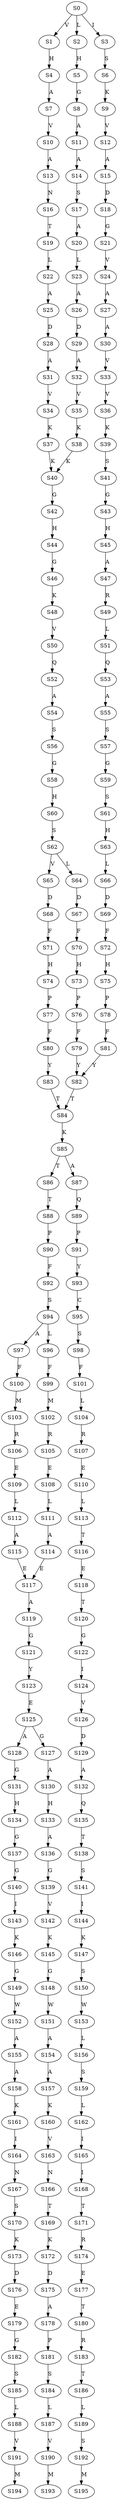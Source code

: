 strict digraph  {
	S0 -> S1 [ label = V ];
	S0 -> S2 [ label = L ];
	S0 -> S3 [ label = I ];
	S1 -> S4 [ label = H ];
	S2 -> S5 [ label = H ];
	S3 -> S6 [ label = S ];
	S4 -> S7 [ label = A ];
	S5 -> S8 [ label = G ];
	S6 -> S9 [ label = K ];
	S7 -> S10 [ label = V ];
	S8 -> S11 [ label = A ];
	S9 -> S12 [ label = V ];
	S10 -> S13 [ label = A ];
	S11 -> S14 [ label = A ];
	S12 -> S15 [ label = A ];
	S13 -> S16 [ label = N ];
	S14 -> S17 [ label = S ];
	S15 -> S18 [ label = D ];
	S16 -> S19 [ label = T ];
	S17 -> S20 [ label = A ];
	S18 -> S21 [ label = G ];
	S19 -> S22 [ label = L ];
	S20 -> S23 [ label = L ];
	S21 -> S24 [ label = V ];
	S22 -> S25 [ label = A ];
	S23 -> S26 [ label = A ];
	S24 -> S27 [ label = A ];
	S25 -> S28 [ label = D ];
	S26 -> S29 [ label = D ];
	S27 -> S30 [ label = A ];
	S28 -> S31 [ label = A ];
	S29 -> S32 [ label = A ];
	S30 -> S33 [ label = V ];
	S31 -> S34 [ label = V ];
	S32 -> S35 [ label = V ];
	S33 -> S36 [ label = V ];
	S34 -> S37 [ label = K ];
	S35 -> S38 [ label = K ];
	S36 -> S39 [ label = K ];
	S37 -> S40 [ label = K ];
	S38 -> S40 [ label = K ];
	S39 -> S41 [ label = S ];
	S40 -> S42 [ label = G ];
	S41 -> S43 [ label = G ];
	S42 -> S44 [ label = H ];
	S43 -> S45 [ label = H ];
	S44 -> S46 [ label = G ];
	S45 -> S47 [ label = A ];
	S46 -> S48 [ label = K ];
	S47 -> S49 [ label = R ];
	S48 -> S50 [ label = V ];
	S49 -> S51 [ label = L ];
	S50 -> S52 [ label = Q ];
	S51 -> S53 [ label = Q ];
	S52 -> S54 [ label = A ];
	S53 -> S55 [ label = A ];
	S54 -> S56 [ label = S ];
	S55 -> S57 [ label = S ];
	S56 -> S58 [ label = G ];
	S57 -> S59 [ label = G ];
	S58 -> S60 [ label = H ];
	S59 -> S61 [ label = S ];
	S60 -> S62 [ label = S ];
	S61 -> S63 [ label = H ];
	S62 -> S64 [ label = L ];
	S62 -> S65 [ label = V ];
	S63 -> S66 [ label = L ];
	S64 -> S67 [ label = D ];
	S65 -> S68 [ label = D ];
	S66 -> S69 [ label = D ];
	S67 -> S70 [ label = F ];
	S68 -> S71 [ label = F ];
	S69 -> S72 [ label = F ];
	S70 -> S73 [ label = H ];
	S71 -> S74 [ label = H ];
	S72 -> S75 [ label = H ];
	S73 -> S76 [ label = P ];
	S74 -> S77 [ label = P ];
	S75 -> S78 [ label = P ];
	S76 -> S79 [ label = F ];
	S77 -> S80 [ label = F ];
	S78 -> S81 [ label = F ];
	S79 -> S82 [ label = Y ];
	S80 -> S83 [ label = Y ];
	S81 -> S82 [ label = Y ];
	S82 -> S84 [ label = T ];
	S83 -> S84 [ label = T ];
	S84 -> S85 [ label = K ];
	S85 -> S86 [ label = T ];
	S85 -> S87 [ label = A ];
	S86 -> S88 [ label = T ];
	S87 -> S89 [ label = Q ];
	S88 -> S90 [ label = P ];
	S89 -> S91 [ label = P ];
	S90 -> S92 [ label = F ];
	S91 -> S93 [ label = Y ];
	S92 -> S94 [ label = S ];
	S93 -> S95 [ label = C ];
	S94 -> S96 [ label = L ];
	S94 -> S97 [ label = A ];
	S95 -> S98 [ label = S ];
	S96 -> S99 [ label = F ];
	S97 -> S100 [ label = F ];
	S98 -> S101 [ label = F ];
	S99 -> S102 [ label = M ];
	S100 -> S103 [ label = M ];
	S101 -> S104 [ label = L ];
	S102 -> S105 [ label = R ];
	S103 -> S106 [ label = R ];
	S104 -> S107 [ label = R ];
	S105 -> S108 [ label = E ];
	S106 -> S109 [ label = E ];
	S107 -> S110 [ label = E ];
	S108 -> S111 [ label = L ];
	S109 -> S112 [ label = L ];
	S110 -> S113 [ label = L ];
	S111 -> S114 [ label = A ];
	S112 -> S115 [ label = A ];
	S113 -> S116 [ label = T ];
	S114 -> S117 [ label = E ];
	S115 -> S117 [ label = E ];
	S116 -> S118 [ label = E ];
	S117 -> S119 [ label = A ];
	S118 -> S120 [ label = T ];
	S119 -> S121 [ label = G ];
	S120 -> S122 [ label = G ];
	S121 -> S123 [ label = Y ];
	S122 -> S124 [ label = I ];
	S123 -> S125 [ label = E ];
	S124 -> S126 [ label = V ];
	S125 -> S127 [ label = G ];
	S125 -> S128 [ label = A ];
	S126 -> S129 [ label = D ];
	S127 -> S130 [ label = A ];
	S128 -> S131 [ label = G ];
	S129 -> S132 [ label = A ];
	S130 -> S133 [ label = H ];
	S131 -> S134 [ label = H ];
	S132 -> S135 [ label = Q ];
	S133 -> S136 [ label = A ];
	S134 -> S137 [ label = G ];
	S135 -> S138 [ label = T ];
	S136 -> S139 [ label = G ];
	S137 -> S140 [ label = G ];
	S138 -> S141 [ label = S ];
	S139 -> S142 [ label = V ];
	S140 -> S143 [ label = I ];
	S141 -> S144 [ label = I ];
	S142 -> S145 [ label = K ];
	S143 -> S146 [ label = K ];
	S144 -> S147 [ label = K ];
	S145 -> S148 [ label = G ];
	S146 -> S149 [ label = G ];
	S147 -> S150 [ label = S ];
	S148 -> S151 [ label = W ];
	S149 -> S152 [ label = W ];
	S150 -> S153 [ label = W ];
	S151 -> S154 [ label = A ];
	S152 -> S155 [ label = A ];
	S153 -> S156 [ label = L ];
	S154 -> S157 [ label = A ];
	S155 -> S158 [ label = A ];
	S156 -> S159 [ label = S ];
	S157 -> S160 [ label = K ];
	S158 -> S161 [ label = K ];
	S159 -> S162 [ label = L ];
	S160 -> S163 [ label = V ];
	S161 -> S164 [ label = I ];
	S162 -> S165 [ label = I ];
	S163 -> S166 [ label = N ];
	S164 -> S167 [ label = N ];
	S165 -> S168 [ label = I ];
	S166 -> S169 [ label = T ];
	S167 -> S170 [ label = S ];
	S168 -> S171 [ label = T ];
	S169 -> S172 [ label = K ];
	S170 -> S173 [ label = K ];
	S171 -> S174 [ label = R ];
	S172 -> S175 [ label = D ];
	S173 -> S176 [ label = D ];
	S174 -> S177 [ label = E ];
	S175 -> S178 [ label = A ];
	S176 -> S179 [ label = E ];
	S177 -> S180 [ label = T ];
	S178 -> S181 [ label = P ];
	S179 -> S182 [ label = G ];
	S180 -> S183 [ label = R ];
	S181 -> S184 [ label = S ];
	S182 -> S185 [ label = S ];
	S183 -> S186 [ label = T ];
	S184 -> S187 [ label = L ];
	S185 -> S188 [ label = L ];
	S186 -> S189 [ label = L ];
	S187 -> S190 [ label = V ];
	S188 -> S191 [ label = V ];
	S189 -> S192 [ label = S ];
	S190 -> S193 [ label = M ];
	S191 -> S194 [ label = M ];
	S192 -> S195 [ label = M ];
}
